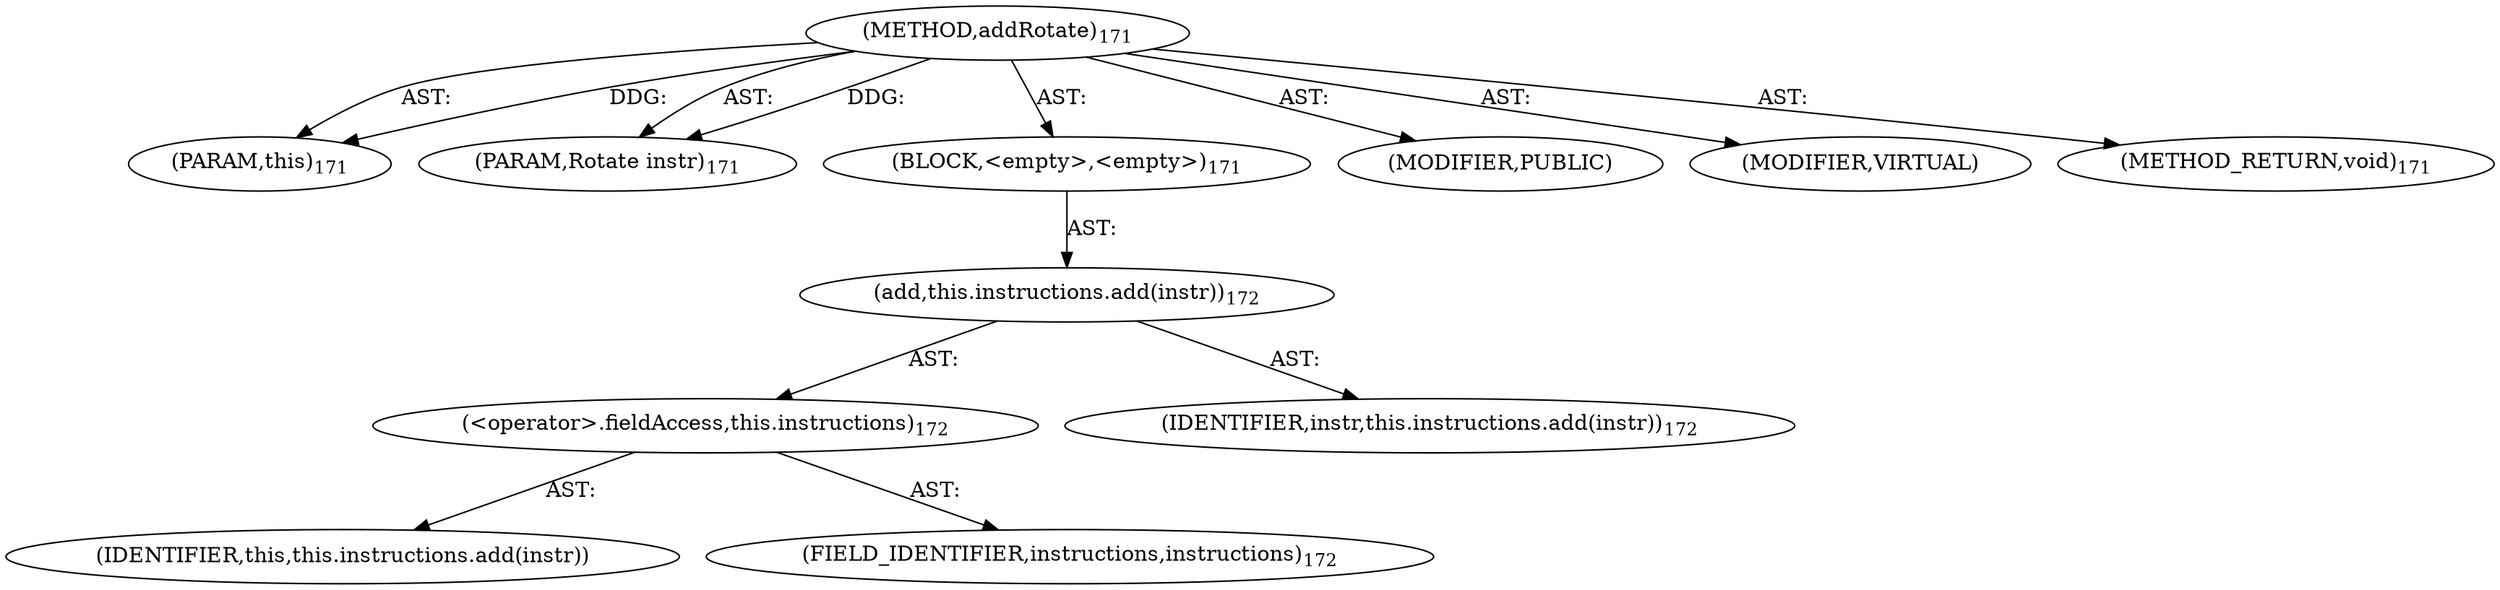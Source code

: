 digraph "addRotate" {  
"111669149704" [label = <(METHOD,addRotate)<SUB>171</SUB>> ]
"115964117010" [label = <(PARAM,this)<SUB>171</SUB>> ]
"115964117011" [label = <(PARAM,Rotate instr)<SUB>171</SUB>> ]
"25769803784" [label = <(BLOCK,&lt;empty&gt;,&lt;empty&gt;)<SUB>171</SUB>> ]
"30064771088" [label = <(add,this.instructions.add(instr))<SUB>172</SUB>> ]
"30064771089" [label = <(&lt;operator&gt;.fieldAccess,this.instructions)<SUB>172</SUB>> ]
"68719476760" [label = <(IDENTIFIER,this,this.instructions.add(instr))> ]
"55834574856" [label = <(FIELD_IDENTIFIER,instructions,instructions)<SUB>172</SUB>> ]
"68719476761" [label = <(IDENTIFIER,instr,this.instructions.add(instr))<SUB>172</SUB>> ]
"133143986200" [label = <(MODIFIER,PUBLIC)> ]
"133143986201" [label = <(MODIFIER,VIRTUAL)> ]
"128849018888" [label = <(METHOD_RETURN,void)<SUB>171</SUB>> ]
  "111669149704" -> "115964117010"  [ label = "AST: "] 
  "111669149704" -> "115964117011"  [ label = "AST: "] 
  "111669149704" -> "25769803784"  [ label = "AST: "] 
  "111669149704" -> "133143986200"  [ label = "AST: "] 
  "111669149704" -> "133143986201"  [ label = "AST: "] 
  "111669149704" -> "128849018888"  [ label = "AST: "] 
  "25769803784" -> "30064771088"  [ label = "AST: "] 
  "30064771088" -> "30064771089"  [ label = "AST: "] 
  "30064771088" -> "68719476761"  [ label = "AST: "] 
  "30064771089" -> "68719476760"  [ label = "AST: "] 
  "30064771089" -> "55834574856"  [ label = "AST: "] 
  "111669149704" -> "115964117010"  [ label = "DDG: "] 
  "111669149704" -> "115964117011"  [ label = "DDG: "] 
}
